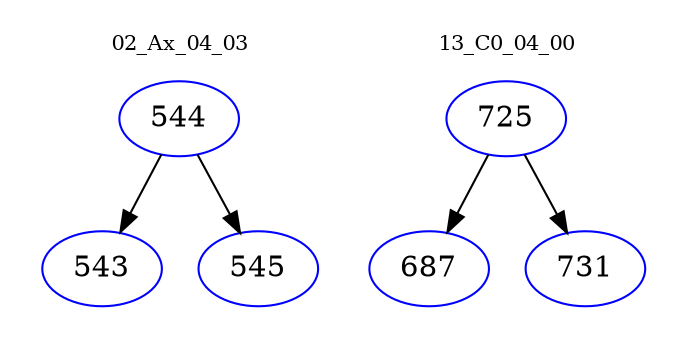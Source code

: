 digraph{
subgraph cluster_0 {
color = white
label = "02_Ax_04_03";
fontsize=10;
T0_544 [label="544", color="blue"]
T0_544 -> T0_543 [color="black"]
T0_543 [label="543", color="blue"]
T0_544 -> T0_545 [color="black"]
T0_545 [label="545", color="blue"]
}
subgraph cluster_1 {
color = white
label = "13_C0_04_00";
fontsize=10;
T1_725 [label="725", color="blue"]
T1_725 -> T1_687 [color="black"]
T1_687 [label="687", color="blue"]
T1_725 -> T1_731 [color="black"]
T1_731 [label="731", color="blue"]
}
}
